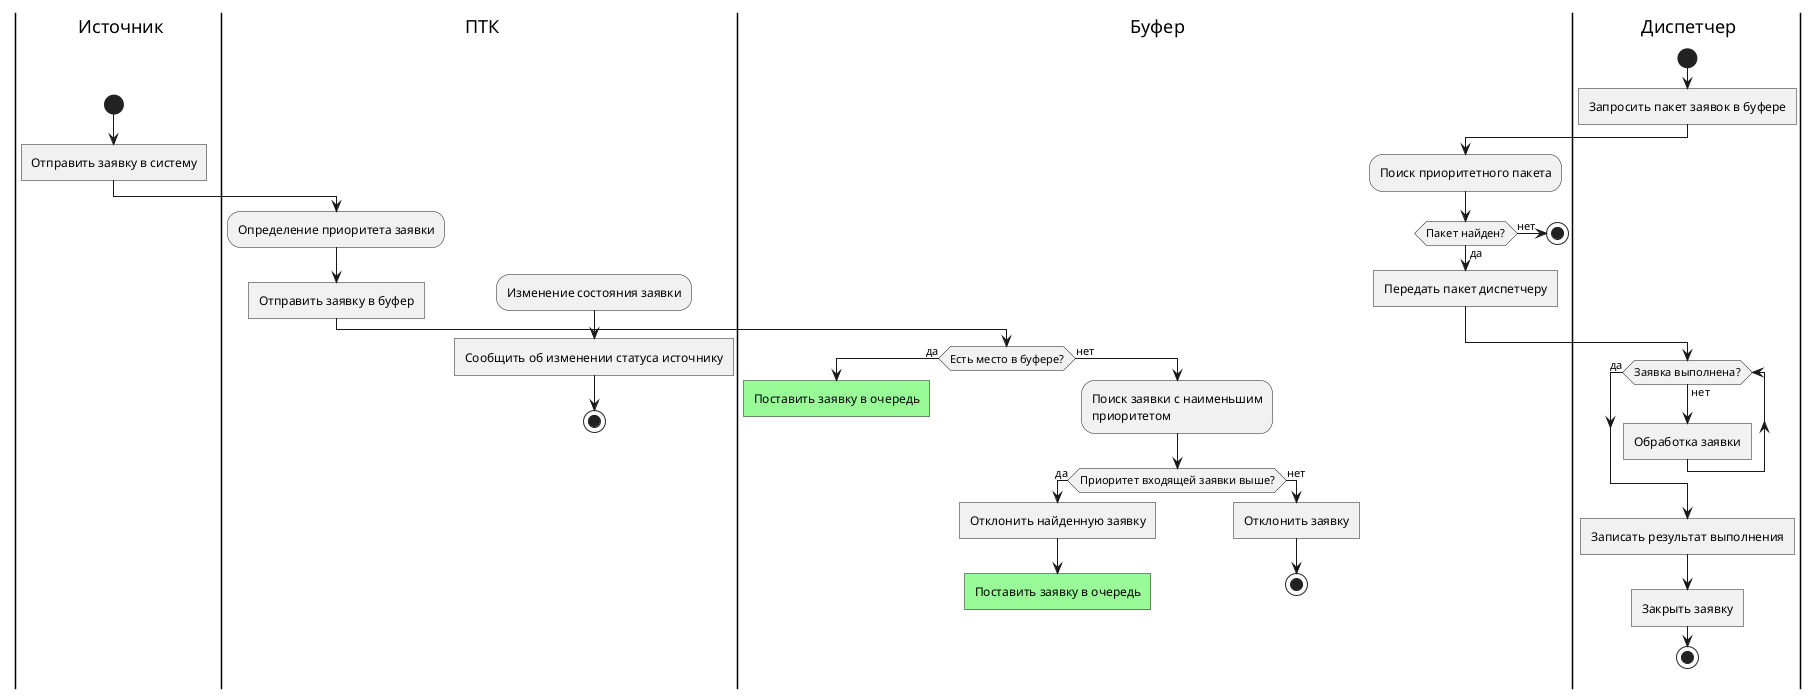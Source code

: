 @startuml flowchart-diagram
	|source| Источник
	|ptk| ПТК
	|buffer| Буфер
	|worker| Диспетчер

	|source|
	split
		-[hidden]->
		start
		:Отправить заявку в систему]

		|ptk|
		:Определение приоритета заявки;
		:Отправить заявку в буфер]

		|buffer|
		if (Есть место в буфере?) then (да)
			#PaleGreen :Поставить заявку в очередь]
			detach
		else (нет)
			:Поиск заявки с наименьшим\nприоритетом;
			if (Приоритет входящей заявки выше?) then (да)
				:Отклонить найденную заявку]
				#PaleGreen :Поставить заявку в очередь]
				detach
			else (нет)
				:Отклонить заявку]
				stop
			endif
		endif
	split again
		|ptk|
		-[hidden]->
		:Изменение состояния заявки;
		:Сообщить об изменении статуса источнику]
		stop
	split again
		|worker|
		-[hidden]->
		start
		:Запросить пакет заявок в буфере]
		|buffer|
		:Поиск приоритетного пакета;
		if (Пакет найден?) then (да)
			:Передать пакет диспетчеру]
		else (нет)
			stop
		endif
		|worker|
		while (Заявка выполнена?) is (нет)
			:Обработка заявки]
		endwhile (да)
		:Записать результат выполнения]
		:Закрыть заявку]
		stop
	
	end split
@enduml